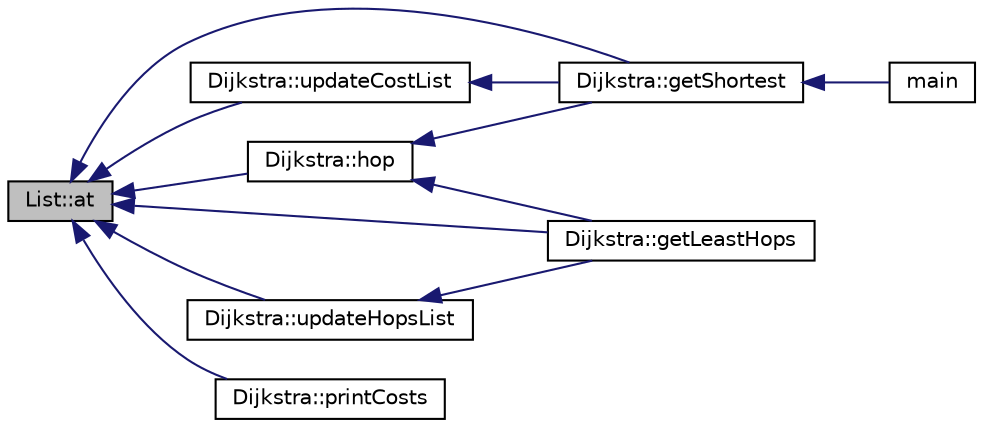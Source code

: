 digraph "List::at"
{
  edge [fontname="Helvetica",fontsize="10",labelfontname="Helvetica",labelfontsize="10"];
  node [fontname="Helvetica",fontsize="10",shape=record];
  rankdir="LR";
  Node1 [label="List::at",height=0.2,width=0.4,color="black", fillcolor="grey75", style="filled", fontcolor="black"];
  Node1 -> Node2 [dir="back",color="midnightblue",fontsize="10",style="solid"];
  Node2 [label="Dijkstra::getShortest",height=0.2,width=0.4,color="black", fillcolor="white", style="filled",URL="$class_dijkstra.html#a0c3e812aec28fe039078f121df8db504"];
  Node2 -> Node3 [dir="back",color="midnightblue",fontsize="10",style="solid"];
  Node3 [label="main",height=0.2,width=0.4,color="black", fillcolor="white", style="filled",URL="$_shortest_path_2_shortest_path_2main_8cpp.html#ac0f2228420376f4db7e1274f2b41667c"];
  Node1 -> Node4 [dir="back",color="midnightblue",fontsize="10",style="solid"];
  Node4 [label="Dijkstra::getLeastHops",height=0.2,width=0.4,color="black", fillcolor="white", style="filled",URL="$class_dijkstra.html#a5ec5a3d6e77d515aeeaec19f732578f3"];
  Node1 -> Node5 [dir="back",color="midnightblue",fontsize="10",style="solid"];
  Node5 [label="Dijkstra::updateHopsList",height=0.2,width=0.4,color="black", fillcolor="white", style="filled",URL="$class_dijkstra.html#abc9a269f8d4d0effa15b86b3d8a5a8c5"];
  Node5 -> Node4 [dir="back",color="midnightblue",fontsize="10",style="solid"];
  Node1 -> Node6 [dir="back",color="midnightblue",fontsize="10",style="solid"];
  Node6 [label="Dijkstra::updateCostList",height=0.2,width=0.4,color="black", fillcolor="white", style="filled",URL="$class_dijkstra.html#a5c6ca73a2ae0ea89357977bab48d4ad0"];
  Node6 -> Node2 [dir="back",color="midnightblue",fontsize="10",style="solid"];
  Node1 -> Node7 [dir="back",color="midnightblue",fontsize="10",style="solid"];
  Node7 [label="Dijkstra::hop",height=0.2,width=0.4,color="black", fillcolor="white", style="filled",URL="$class_dijkstra.html#ab25823d21e465e4d762c006bf4bb8da7"];
  Node7 -> Node2 [dir="back",color="midnightblue",fontsize="10",style="solid"];
  Node7 -> Node4 [dir="back",color="midnightblue",fontsize="10",style="solid"];
  Node1 -> Node8 [dir="back",color="midnightblue",fontsize="10",style="solid"];
  Node8 [label="Dijkstra::printCosts",height=0.2,width=0.4,color="black", fillcolor="white", style="filled",URL="$class_dijkstra.html#a5784f6df6bb4abfff5a54eb8bade34d9"];
}
